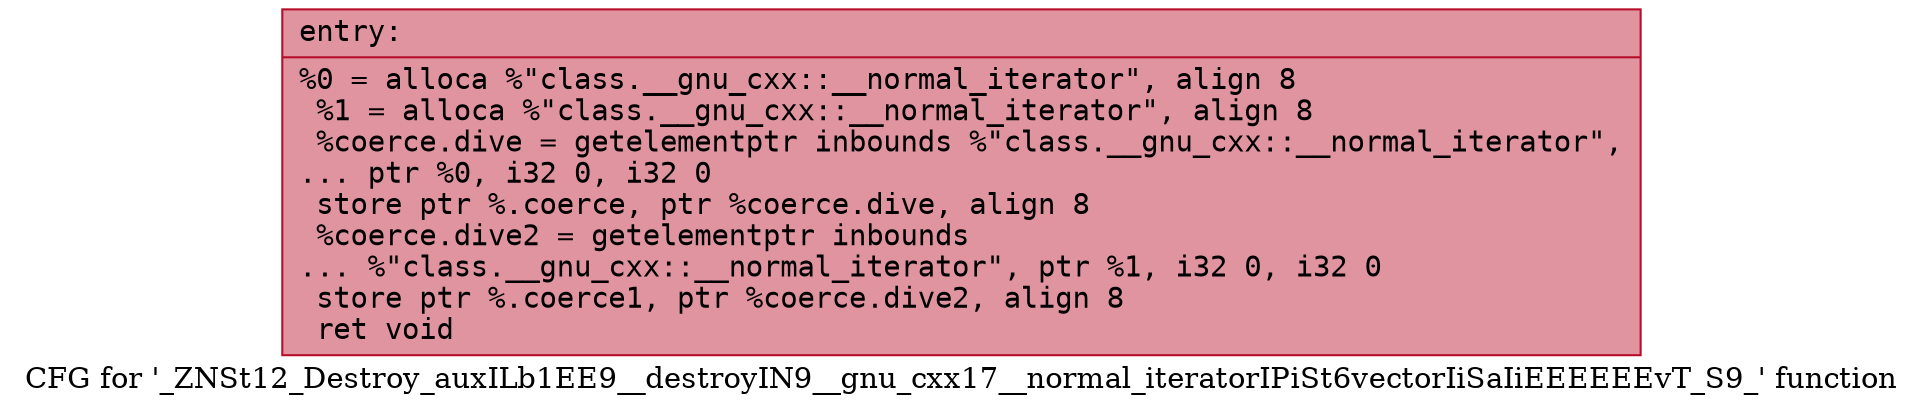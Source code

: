 digraph "CFG for '_ZNSt12_Destroy_auxILb1EE9__destroyIN9__gnu_cxx17__normal_iteratorIPiSt6vectorIiSaIiEEEEEEvT_S9_' function" {
	label="CFG for '_ZNSt12_Destroy_auxILb1EE9__destroyIN9__gnu_cxx17__normal_iteratorIPiSt6vectorIiSaIiEEEEEEvT_S9_' function";

	Node0x55579cdb5970 [shape=record,color="#b70d28ff", style=filled, fillcolor="#b70d2870" fontname="Courier",label="{entry:\l|  %0 = alloca %\"class.__gnu_cxx::__normal_iterator\", align 8\l  %1 = alloca %\"class.__gnu_cxx::__normal_iterator\", align 8\l  %coerce.dive = getelementptr inbounds %\"class.__gnu_cxx::__normal_iterator\",\l... ptr %0, i32 0, i32 0\l  store ptr %.coerce, ptr %coerce.dive, align 8\l  %coerce.dive2 = getelementptr inbounds\l... %\"class.__gnu_cxx::__normal_iterator\", ptr %1, i32 0, i32 0\l  store ptr %.coerce1, ptr %coerce.dive2, align 8\l  ret void\l}"];
}
